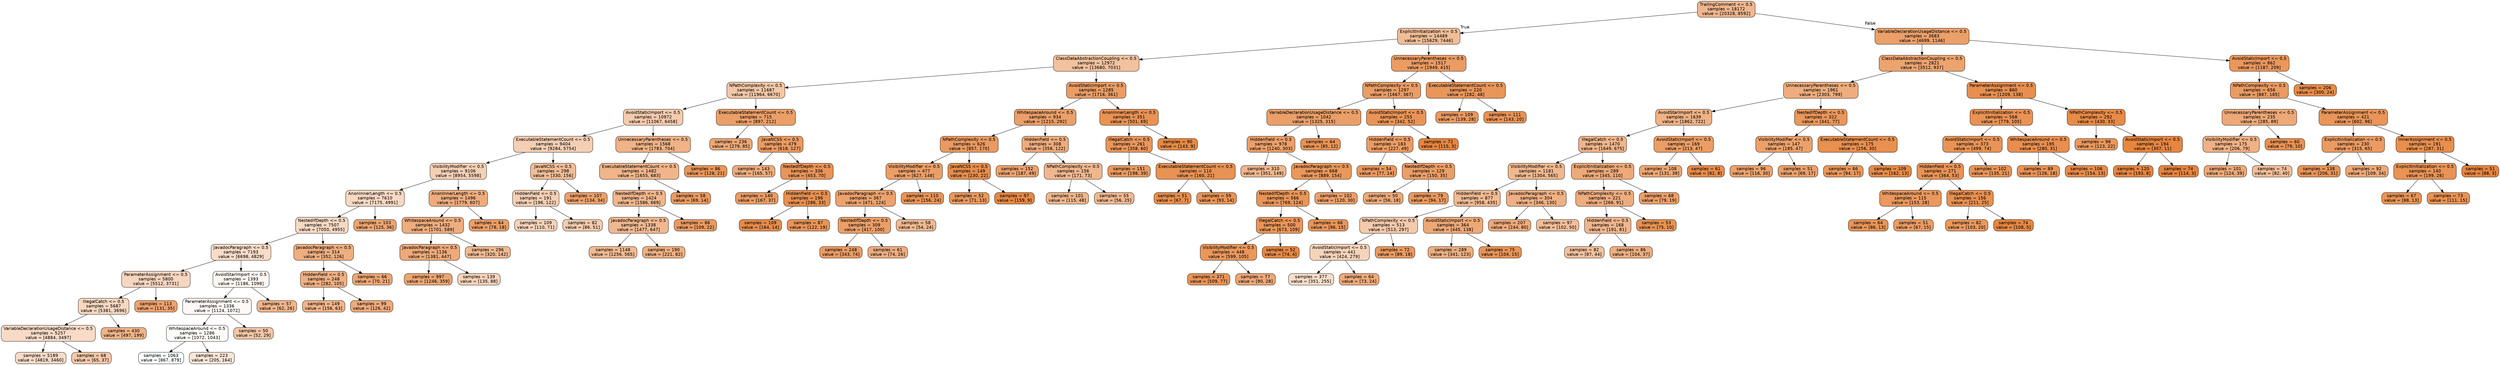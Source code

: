 digraph Tree {
node [shape=box, style="filled, rounded", color="black", fontname=helvetica] ;
edge [fontname=helvetica] ;
0 [label="TrailingComment <= 0.5\nsamples = 18172\nvalue = [20328, 8592]", fillcolor="#f0b68d"] ;
1 [label="ExplicitInitialization <= 0.5\nsamples = 14489\nvalue = [15629, 7446]", fillcolor="#f1bd97"] ;
0 -> 1 [labeldistance=2.5, labelangle=45, headlabel="True"] ;
2 [label="ClassDataAbstractionCoupling <= 0.5\nsamples = 12972\nvalue = [13680, 7031]", fillcolor="#f2c29f"] ;
1 -> 2 ;
3 [label="NPathComplexity <= 0.5\nsamples = 11687\nvalue = [11964, 6670]", fillcolor="#f3c7a7"] ;
2 -> 3 ;
4 [label="AvoidStaticImport <= 0.5\nsamples = 10972\nvalue = [11067, 6458]", fillcolor="#f4cbad"] ;
3 -> 4 ;
5 [label="ExecutableStatementCount <= 0.5\nsamples = 9404\nvalue = [9284, 5754]", fillcolor="#f5cfb4"] ;
4 -> 5 ;
6 [label="VisibilityModifier <= 0.5\nsamples = 9106\nvalue = [8954, 5598]", fillcolor="#f5d0b5"] ;
5 -> 6 ;
7 [label="AnonInnerLength <= 0.5\nsamples = 7610\nvalue = [7175, 4991]", fillcolor="#f7d9c3"] ;
6 -> 7 ;
8 [label="NestedIfDepth <= 0.5\nsamples = 7507\nvalue = [7050, 4955]", fillcolor="#f7dac4"] ;
7 -> 8 ;
9 [label="JavadocParagraph <= 0.5\nsamples = 7193\nvalue = [6698, 4829]", fillcolor="#f8dcc8"] ;
8 -> 9 ;
10 [label="ParameterAssignment <= 0.5\nsamples = 5800\nvalue = [5512, 3731]", fillcolor="#f7d6bf"] ;
9 -> 10 ;
11 [label="IllegalCatch <= 0.5\nsamples = 5687\nvalue = [5381, 3696]", fillcolor="#f7d8c1"] ;
10 -> 11 ;
12 [label="VariableDeclarationUsageDistance <= 0.5\nsamples = 5257\nvalue = [4884, 3497]", fillcolor="#f8dbc7"] ;
11 -> 12 ;
13 [label="samples = 5189\nvalue = [4819, 3460]", fillcolor="#f8dbc7"] ;
12 -> 13 ;
14 [label="samples = 68\nvalue = [65, 37]", fillcolor="#f4c9aa"] ;
12 -> 14 ;
15 [label="samples = 430\nvalue = [497, 199]", fillcolor="#efb388"] ;
11 -> 15 ;
16 [label="samples = 113\nvalue = [131, 35]", fillcolor="#eca36e"] ;
10 -> 16 ;
17 [label="AvoidStarImport <= 0.5\nsamples = 1393\nvalue = [1186, 1098]", fillcolor="#fdf6f0"] ;
9 -> 17 ;
18 [label="ParameterAssignment <= 0.5\nsamples = 1336\nvalue = [1124, 1072]", fillcolor="#fef9f6"] ;
17 -> 18 ;
19 [label="WhitespaceAround <= 0.5\nsamples = 1286\nvalue = [1072, 1043]", fillcolor="#fefcfa"] ;
18 -> 19 ;
20 [label="samples = 1063\nvalue = [867, 879]", fillcolor="#fcfeff"] ;
19 -> 20 ;
21 [label="samples = 223\nvalue = [205, 164]", fillcolor="#fae6d7"] ;
19 -> 21 ;
22 [label="samples = 50\nvalue = [52, 29]", fillcolor="#f4c7a7"] ;
18 -> 22 ;
23 [label="samples = 57\nvalue = [62, 26]", fillcolor="#f0b68c"] ;
17 -> 23 ;
24 [label="JavadocParagraph <= 0.5\nsamples = 314\nvalue = [352, 126]", fillcolor="#eeae80"] ;
8 -> 24 ;
25 [label="HiddenField <= 0.5\nsamples = 248\nvalue = [282, 105]", fillcolor="#efb083"] ;
24 -> 25 ;
26 [label="samples = 149\nvalue = [156, 63]", fillcolor="#f0b489"] ;
25 -> 26 ;
27 [label="samples = 99\nvalue = [126, 42]", fillcolor="#eeab7b"] ;
25 -> 27 ;
28 [label="samples = 66\nvalue = [70, 21]", fillcolor="#eda774"] ;
24 -> 28 ;
29 [label="samples = 103\nvalue = [125, 36]", fillcolor="#eca572"] ;
7 -> 29 ;
30 [label="AnonInnerLength <= 0.5\nsamples = 1496\nvalue = [1779, 607]", fillcolor="#eeac7d"] ;
6 -> 30 ;
31 [label="WhitespaceAround <= 0.5\nsamples = 1432\nvalue = [1701, 589]", fillcolor="#eead7e"] ;
30 -> 31 ;
32 [label="JavadocParagraph <= 0.5\nsamples = 1136\nvalue = [1381, 447]", fillcolor="#edaa79"] ;
31 -> 32 ;
33 [label="samples = 997\nvalue = [1246, 359]", fillcolor="#eca572"] ;
32 -> 33 ;
34 [label="samples = 139\nvalue = [135, 88]", fillcolor="#f6d3ba"] ;
32 -> 34 ;
35 [label="samples = 296\nvalue = [320, 142]", fillcolor="#f1b991"] ;
31 -> 35 ;
36 [label="samples = 64\nvalue = [78, 18]", fillcolor="#eb9e67"] ;
30 -> 36 ;
37 [label="JavaNCSS <= 0.5\nsamples = 298\nvalue = [330, 156]", fillcolor="#f1bd97"] ;
5 -> 37 ;
38 [label="HiddenField <= 0.5\nsamples = 191\nvalue = [196, 122]", fillcolor="#f5cfb4"] ;
37 -> 38 ;
39 [label="samples = 109\nvalue = [110, 71]", fillcolor="#f6d2b9"] ;
38 -> 39 ;
40 [label="samples = 82\nvalue = [86, 51]", fillcolor="#f4ccae"] ;
38 -> 40 ;
41 [label="samples = 107\nvalue = [134, 34]", fillcolor="#eca16b"] ;
37 -> 41 ;
42 [label="UnnecessaryParentheses <= 0.5\nsamples = 1568\nvalue = [1783, 704]", fillcolor="#efb387"] ;
4 -> 42 ;
43 [label="ExecutableStatementCount <= 0.5\nsamples = 1482\nvalue = [1655, 683]", fillcolor="#f0b58b"] ;
42 -> 43 ;
44 [label="NestedIfDepth <= 0.5\nsamples = 1424\nvalue = [1586, 669]", fillcolor="#f0b68d"] ;
43 -> 44 ;
45 [label="JavadocParagraph <= 0.5\nsamples = 1338\nvalue = [1477, 647]", fillcolor="#f0b890"] ;
44 -> 45 ;
46 [label="samples = 1148\nvalue = [1256, 565]", fillcolor="#f1ba92"] ;
45 -> 46 ;
47 [label="samples = 190\nvalue = [221, 82]", fillcolor="#efb082"] ;
45 -> 47 ;
48 [label="samples = 86\nvalue = [109, 22]", fillcolor="#ea9a61"] ;
44 -> 48 ;
49 [label="samples = 58\nvalue = [69, 14]", fillcolor="#ea9b61"] ;
43 -> 49 ;
50 [label="samples = 86\nvalue = [128, 21]", fillcolor="#e99659"] ;
42 -> 50 ;
51 [label="ExecutableStatementCount <= 0.5\nsamples = 715\nvalue = [897, 212]", fillcolor="#eb9f68"] ;
3 -> 51 ;
52 [label="samples = 236\nvalue = [279, 85]", fillcolor="#eda775"] ;
51 -> 52 ;
53 [label="JavaNCSS <= 0.5\nsamples = 479\nvalue = [618, 127]", fillcolor="#ea9b62"] ;
51 -> 53 ;
54 [label="samples = 143\nvalue = [165, 57]", fillcolor="#eead7d"] ;
53 -> 54 ;
55 [label="NestedIfDepth <= 0.5\nsamples = 336\nvalue = [453, 70]", fillcolor="#e99458"] ;
53 -> 55 ;
56 [label="samples = 140\nvalue = [167, 37]", fillcolor="#eb9d65"] ;
55 -> 56 ;
57 [label="HiddenField <= 0.5\nsamples = 196\nvalue = [286, 33]", fillcolor="#e89050"] ;
55 -> 57 ;
58 [label="samples = 109\nvalue = [164, 14]", fillcolor="#e78c4a"] ;
57 -> 58 ;
59 [label="samples = 87\nvalue = [122, 19]", fillcolor="#e99558"] ;
57 -> 59 ;
60 [label="AvoidStaticImport <= 0.5\nsamples = 1285\nvalue = [1716, 361]", fillcolor="#ea9c63"] ;
2 -> 60 ;
61 [label="WhitespaceAround <= 0.5\nsamples = 934\nvalue = [1215, 292]", fillcolor="#eb9f69"] ;
60 -> 61 ;
62 [label="NPathComplexity <= 0.5\nsamples = 626\nvalue = [857, 170]", fillcolor="#ea9a60"] ;
61 -> 62 ;
63 [label="VisibilityModifier <= 0.5\nsamples = 477\nvalue = [627, 148]", fillcolor="#eb9f68"] ;
62 -> 63 ;
64 [label="JavadocParagraph <= 0.5\nsamples = 367\nvalue = [471, 124]", fillcolor="#eca26d"] ;
63 -> 64 ;
65 [label="NestedIfDepth <= 0.5\nsamples = 309\nvalue = [417, 100]", fillcolor="#eb9f68"] ;
64 -> 65 ;
66 [label="samples = 248\nvalue = [343, 74]", fillcolor="#eb9c64"] ;
65 -> 66 ;
67 [label="samples = 61\nvalue = [74, 26]", fillcolor="#eead7f"] ;
65 -> 67 ;
68 [label="samples = 58\nvalue = [54, 24]", fillcolor="#f1b991"] ;
64 -> 68 ;
69 [label="samples = 110\nvalue = [156, 24]", fillcolor="#e99457"] ;
63 -> 69 ;
70 [label="JavaNCSS <= 0.5\nsamples = 149\nvalue = [230, 22]", fillcolor="#e78d4c"] ;
62 -> 70 ;
71 [label="samples = 52\nvalue = [71, 13]", fillcolor="#ea985d"] ;
70 -> 71 ;
72 [label="samples = 97\nvalue = [159, 9]", fillcolor="#e68844"] ;
70 -> 72 ;
73 [label="HiddenField <= 0.5\nsamples = 308\nvalue = [358, 122]", fillcolor="#eeac7c"] ;
61 -> 73 ;
74 [label="samples = 152\nvalue = [187, 49]", fillcolor="#eca26d"] ;
73 -> 74 ;
75 [label="NPathComplexity <= 0.5\nsamples = 156\nvalue = [171, 73]", fillcolor="#f0b78e"] ;
73 -> 75 ;
76 [label="samples = 101\nvalue = [115, 48]", fillcolor="#f0b68c"] ;
75 -> 76 ;
77 [label="samples = 55\nvalue = [56, 25]", fillcolor="#f1b991"] ;
75 -> 77 ;
78 [label="AnonInnerLength <= 0.5\nsamples = 351\nvalue = [501, 69]", fillcolor="#e99254"] ;
60 -> 78 ;
79 [label="IllegalCatch <= 0.5\nsamples = 261\nvalue = [358, 60]", fillcolor="#e9965a"] ;
78 -> 79 ;
80 [label="samples = 151\nvalue = [198, 39]", fillcolor="#ea9a60"] ;
79 -> 80 ;
81 [label="ExecutableStatementCount <= 0.5\nsamples = 110\nvalue = [160, 21]", fillcolor="#e89253"] ;
79 -> 81 ;
82 [label="samples = 51\nvalue = [67, 7]", fillcolor="#e88e4e"] ;
81 -> 82 ;
83 [label="samples = 59\nvalue = [93, 14]", fillcolor="#e99457"] ;
81 -> 83 ;
84 [label="samples = 90\nvalue = [143, 9]", fillcolor="#e78945"] ;
78 -> 84 ;
85 [label="UnnecessaryParentheses <= 0.5\nsamples = 1517\nvalue = [1949, 415]", fillcolor="#eb9c63"] ;
1 -> 85 ;
86 [label="NPathComplexity <= 0.5\nsamples = 1297\nvalue = [1667, 367]", fillcolor="#eb9d65"] ;
85 -> 86 ;
87 [label="VariableDeclarationUsageDistance <= 0.5\nsamples = 1042\nvalue = [1325, 315]", fillcolor="#eb9f68"] ;
86 -> 87 ;
88 [label="HiddenField <= 0.5\nsamples = 978\nvalue = [1240, 303]", fillcolor="#eba069"] ;
87 -> 88 ;
89 [label="samples = 310\nvalue = [351, 149]", fillcolor="#f0b68d"] ;
88 -> 89 ;
90 [label="JavadocParagraph <= 0.5\nsamples = 668\nvalue = [889, 154]", fillcolor="#ea975b"] ;
88 -> 90 ;
91 [label="NestedIfDepth <= 0.5\nsamples = 566\nvalue = [769, 124]", fillcolor="#e99559"] ;
90 -> 91 ;
92 [label="IllegalCatch <= 0.5\nsamples = 500\nvalue = [673, 109]", fillcolor="#e99559"] ;
91 -> 92 ;
93 [label="VisibilityModifier <= 0.5\nsamples = 448\nvalue = [599, 105]", fillcolor="#ea975c"] ;
92 -> 93 ;
94 [label="samples = 371\nvalue = [509, 77]", fillcolor="#e99457"] ;
93 -> 94 ;
95 [label="samples = 77\nvalue = [90, 28]", fillcolor="#eda877"] ;
93 -> 95 ;
96 [label="samples = 52\nvalue = [74, 4]", fillcolor="#e68844"] ;
92 -> 96 ;
97 [label="samples = 66\nvalue = [96, 15]", fillcolor="#e99558"] ;
91 -> 97 ;
98 [label="samples = 102\nvalue = [120, 30]", fillcolor="#eca06a"] ;
90 -> 98 ;
99 [label="samples = 64\nvalue = [85, 12]", fillcolor="#e99355"] ;
87 -> 99 ;
100 [label="AvoidStaticImport <= 0.5\nsamples = 255\nvalue = [342, 52]", fillcolor="#e99457"] ;
86 -> 100 ;
101 [label="HiddenField <= 0.5\nsamples = 183\nvalue = [227, 49]", fillcolor="#eb9c64"] ;
100 -> 101 ;
102 [label="samples = 54\nvalue = [77, 14]", fillcolor="#ea985d"] ;
101 -> 102 ;
103 [label="NestedIfDepth <= 0.5\nsamples = 129\nvalue = [150, 35]", fillcolor="#eb9e67"] ;
101 -> 103 ;
104 [label="samples = 50\nvalue = [56, 18]", fillcolor="#edaa79"] ;
103 -> 104 ;
105 [label="samples = 79\nvalue = [94, 17]", fillcolor="#ea985d"] ;
103 -> 105 ;
106 [label="samples = 72\nvalue = [115, 3]", fillcolor="#e6843e"] ;
100 -> 106 ;
107 [label="ExecutableStatementCount <= 0.5\nsamples = 220\nvalue = [282, 48]", fillcolor="#e9965b"] ;
85 -> 107 ;
108 [label="samples = 109\nvalue = [139, 28]", fillcolor="#ea9a61"] ;
107 -> 108 ;
109 [label="samples = 111\nvalue = [143, 20]", fillcolor="#e99355"] ;
107 -> 109 ;
110 [label="VariableDeclarationUsageDistance <= 0.5\nsamples = 3683\nvalue = [4699, 1146]", fillcolor="#eba069"] ;
0 -> 110 [labeldistance=2.5, labelangle=-45, headlabel="False"] ;
111 [label="ClassDataAbstractionCoupling <= 0.5\nsamples = 2821\nvalue = [3512, 937]", fillcolor="#eca36e"] ;
110 -> 111 ;
112 [label="UnnecessaryParentheses <= 0.5\nsamples = 1961\nvalue = [2303, 799]", fillcolor="#eead7e"] ;
111 -> 112 ;
113 [label="AvoidStarImport <= 0.5\nsamples = 1639\nvalue = [1862, 722]", fillcolor="#efb286"] ;
112 -> 113 ;
114 [label="IllegalCatch <= 0.5\nsamples = 1470\nvalue = [1649, 675]", fillcolor="#f0b58a"] ;
113 -> 114 ;
115 [label="VisibilityModifier <= 0.5\nsamples = 1181\nvalue = [1304, 565]", fillcolor="#f0b88f"] ;
114 -> 115 ;
116 [label="HiddenField <= 0.5\nsamples = 877\nvalue = [958, 435]", fillcolor="#f1ba93"] ;
115 -> 116 ;
117 [label="NPathComplexity <= 0.5\nsamples = 513\nvalue = [513, 297]", fillcolor="#f4caac"] ;
116 -> 117 ;
118 [label="AvoidStaticImport <= 0.5\nsamples = 441\nvalue = [424, 279]", fillcolor="#f6d4bb"] ;
117 -> 118 ;
119 [label="samples = 377\nvalue = [351, 255]", fillcolor="#f8ddc9"] ;
118 -> 119 ;
120 [label="samples = 64\nvalue = [73, 24]", fillcolor="#eeaa7a"] ;
118 -> 120 ;
121 [label="samples = 72\nvalue = [89, 18]", fillcolor="#ea9a61"] ;
117 -> 121 ;
122 [label="AvoidStaticImport <= 0.5\nsamples = 364\nvalue = [445, 138]", fillcolor="#eda876"] ;
116 -> 122 ;
123 [label="samples = 289\nvalue = [341, 123]", fillcolor="#eeae80"] ;
122 -> 123 ;
124 [label="samples = 75\nvalue = [104, 15]", fillcolor="#e99356"] ;
122 -> 124 ;
125 [label="JavadocParagraph <= 0.5\nsamples = 304\nvalue = [346, 130]", fillcolor="#efb083"] ;
115 -> 125 ;
126 [label="samples = 207\nvalue = [244, 80]", fillcolor="#eeaa7a"] ;
125 -> 126 ;
127 [label="samples = 97\nvalue = [102, 50]", fillcolor="#f2bf9a"] ;
125 -> 127 ;
128 [label="ExplicitInitialization <= 0.5\nsamples = 289\nvalue = [345, 110]", fillcolor="#eda978"] ;
114 -> 128 ;
129 [label="NPathComplexity <= 0.5\nsamples = 221\nvalue = [266, 91]", fillcolor="#eeac7d"] ;
128 -> 129 ;
130 [label="HiddenField <= 0.5\nsamples = 168\nvalue = [191, 81]", fillcolor="#f0b68d"] ;
129 -> 130 ;
131 [label="samples = 82\nvalue = [87, 44]", fillcolor="#f2c19d"] ;
130 -> 131 ;
132 [label="samples = 86\nvalue = [104, 37]", fillcolor="#eeae7f"] ;
130 -> 132 ;
133 [label="samples = 53\nvalue = [75, 10]", fillcolor="#e89253"] ;
129 -> 133 ;
134 [label="samples = 68\nvalue = [79, 19]", fillcolor="#eb9f69"] ;
128 -> 134 ;
135 [label="AvoidStaticImport <= 0.5\nsamples = 169\nvalue = [213, 47]", fillcolor="#eb9d65"] ;
113 -> 135 ;
136 [label="samples = 108\nvalue = [131, 39]", fillcolor="#eda774"] ;
135 -> 136 ;
137 [label="samples = 61\nvalue = [82, 8]", fillcolor="#e88d4c"] ;
135 -> 137 ;
138 [label="NestedIfDepth <= 0.5\nsamples = 322\nvalue = [441, 77]", fillcolor="#ea975c"] ;
112 -> 138 ;
139 [label="VisibilityModifier <= 0.5\nsamples = 147\nvalue = [185, 47]", fillcolor="#eca16b"] ;
138 -> 139 ;
140 [label="samples = 96\nvalue = [116, 30]", fillcolor="#eca26c"] ;
139 -> 140 ;
141 [label="samples = 51\nvalue = [69, 17]", fillcolor="#eba06a"] ;
139 -> 141 ;
142 [label="ExecutableStatementCount <= 0.5\nsamples = 175\nvalue = [256, 30]", fillcolor="#e89050"] ;
138 -> 142 ;
143 [label="samples = 66\nvalue = [94, 17]", fillcolor="#ea985d"] ;
142 -> 143 ;
144 [label="samples = 109\nvalue = [162, 13]", fillcolor="#e78b49"] ;
142 -> 144 ;
145 [label="ParameterAssignment <= 0.5\nsamples = 860\nvalue = [1209, 138]", fillcolor="#e88f50"] ;
111 -> 145 ;
146 [label="ExplicitInitialization <= 0.5\nsamples = 568\nvalue = [779, 105]", fillcolor="#e99254"] ;
145 -> 146 ;
147 [label="AvoidStaticImport <= 0.5\nsamples = 373\nvalue = [499, 74]", fillcolor="#e99456"] ;
146 -> 147 ;
148 [label="HiddenField <= 0.5\nsamples = 271\nvalue = [364, 53]", fillcolor="#e99356"] ;
147 -> 148 ;
149 [label="WhitespaceAround <= 0.5\nsamples = 115\nvalue = [153, 28]", fillcolor="#ea985d"] ;
148 -> 149 ;
150 [label="samples = 64\nvalue = [86, 13]", fillcolor="#e99457"] ;
149 -> 150 ;
151 [label="samples = 51\nvalue = [67, 15]", fillcolor="#eb9d65"] ;
149 -> 151 ;
152 [label="IllegalCatch <= 0.5\nsamples = 156\nvalue = [211, 25]", fillcolor="#e89050"] ;
148 -> 152 ;
153 [label="samples = 82\nvalue = [103, 20]", fillcolor="#ea995f"] ;
152 -> 153 ;
154 [label="samples = 74\nvalue = [108, 5]", fillcolor="#e68742"] ;
152 -> 154 ;
155 [label="samples = 102\nvalue = [135, 21]", fillcolor="#e99558"] ;
147 -> 155 ;
156 [label="WhitespaceAround <= 0.5\nsamples = 195\nvalue = [280, 31]", fillcolor="#e88f4f"] ;
146 -> 156 ;
157 [label="samples = 89\nvalue = [126, 18]", fillcolor="#e99355"] ;
156 -> 157 ;
158 [label="samples = 106\nvalue = [154, 13]", fillcolor="#e78c4a"] ;
156 -> 158 ;
159 [label="NPathComplexity <= 0.5\nsamples = 292\nvalue = [430, 33]", fillcolor="#e78b48"] ;
145 -> 159 ;
160 [label="samples = 98\nvalue = [123, 22]", fillcolor="#ea985c"] ;
159 -> 160 ;
161 [label="AvoidStaticImport <= 0.5\nsamples = 194\nvalue = [307, 11]", fillcolor="#e68640"] ;
159 -> 161 ;
162 [label="samples = 120\nvalue = [193, 8]", fillcolor="#e68641"] ;
161 -> 162 ;
163 [label="samples = 74\nvalue = [114, 3]", fillcolor="#e6843e"] ;
161 -> 163 ;
164 [label="AvoidStaticImport <= 0.5\nsamples = 862\nvalue = [1187, 209]", fillcolor="#ea975c"] ;
110 -> 164 ;
165 [label="NPathComplexity <= 0.5\nsamples = 656\nvalue = [887, 185]", fillcolor="#ea9b62"] ;
164 -> 165 ;
166 [label="UnnecessaryParentheses <= 0.5\nsamples = 235\nvalue = [285, 89]", fillcolor="#eda877"] ;
165 -> 166 ;
167 [label="VisibilityModifier <= 0.5\nsamples = 175\nvalue = [206, 79]", fillcolor="#efb185"] ;
166 -> 167 ;
168 [label="samples = 101\nvalue = [124, 39]", fillcolor="#eda977"] ;
167 -> 168 ;
169 [label="samples = 74\nvalue = [82, 40]", fillcolor="#f2be9a"] ;
167 -> 169 ;
170 [label="samples = 60\nvalue = [79, 10]", fillcolor="#e89152"] ;
166 -> 170 ;
171 [label="ParameterAssignment <= 0.5\nsamples = 421\nvalue = [602, 96]", fillcolor="#e99559"] ;
165 -> 171 ;
172 [label="ExplicitInitialization <= 0.5\nsamples = 230\nvalue = [315, 65]", fillcolor="#ea9b62"] ;
171 -> 172 ;
173 [label="samples = 138\nvalue = [206, 31]", fillcolor="#e99457"] ;
172 -> 173 ;
174 [label="samples = 92\nvalue = [109, 34]", fillcolor="#eda877"] ;
172 -> 174 ;
175 [label="InnerAssignment <= 0.5\nsamples = 191\nvalue = [287, 31]", fillcolor="#e88f4e"] ;
171 -> 175 ;
176 [label="ExplicitInitialization <= 0.5\nsamples = 140\nvalue = [199, 28]", fillcolor="#e99355"] ;
175 -> 176 ;
177 [label="samples = 67\nvalue = [88, 13]", fillcolor="#e99456"] ;
176 -> 177 ;
178 [label="samples = 73\nvalue = [111, 15]", fillcolor="#e99254"] ;
176 -> 178 ;
179 [label="samples = 51\nvalue = [88, 3]", fillcolor="#e68540"] ;
175 -> 179 ;
180 [label="samples = 206\nvalue = [300, 24]", fillcolor="#e78b49"] ;
164 -> 180 ;
}